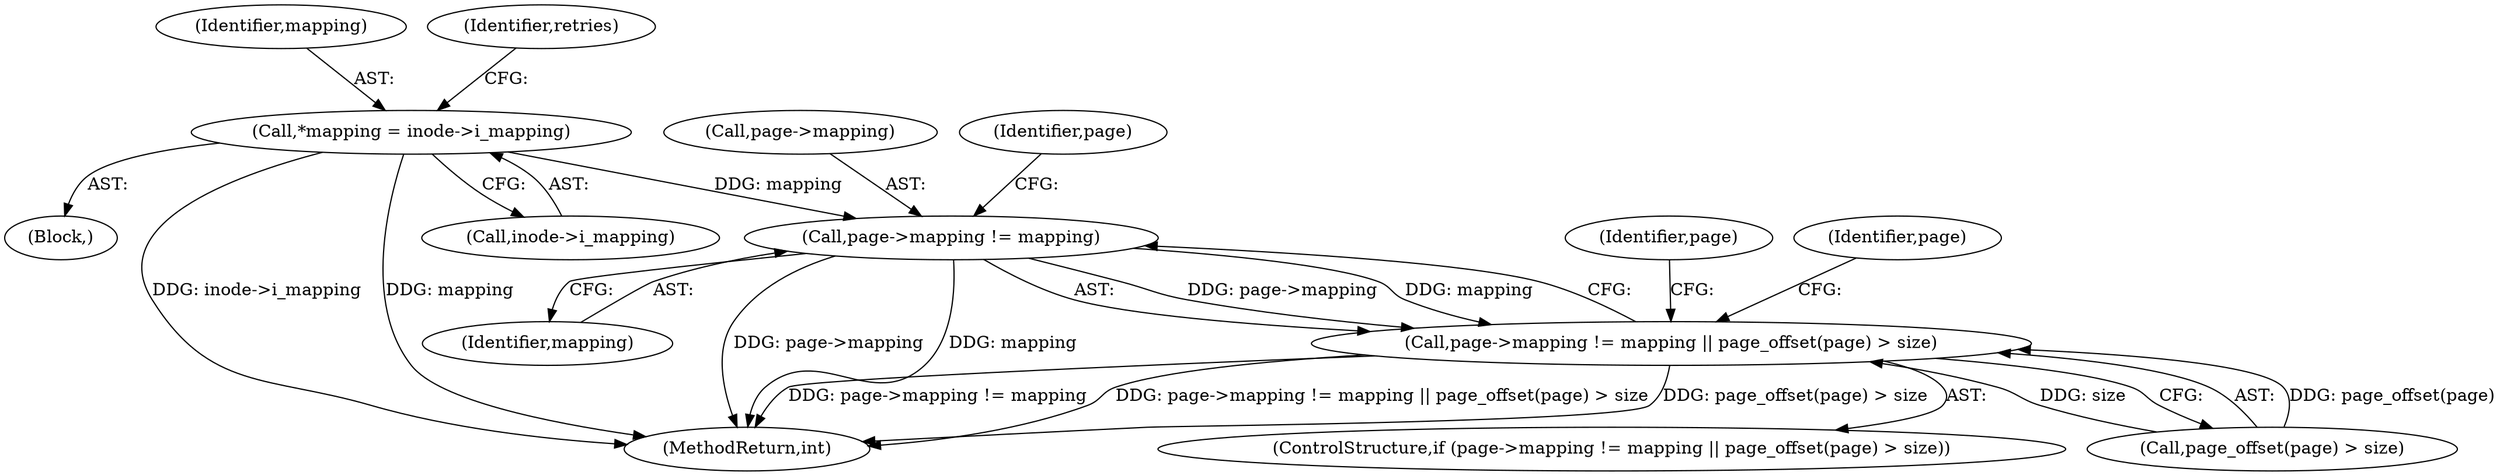 digraph "0_linux_ea3d7209ca01da209cda6f0dea8be9cc4b7a933b_5@pointer" {
"1000200" [label="(Call,page->mapping != mapping)"];
"1000130" [label="(Call,*mapping = inode->i_mapping)"];
"1000199" [label="(Call,page->mapping != mapping || page_offset(page) > size)"];
"1000130" [label="(Call,*mapping = inode->i_mapping)"];
"1000204" [label="(Identifier,mapping)"];
"1000131" [label="(Identifier,mapping)"];
"1000219" [label="(Identifier,page)"];
"1000201" [label="(Call,page->mapping)"];
"1000139" [label="(Identifier,retries)"];
"1000199" [label="(Call,page->mapping != mapping || page_offset(page) > size)"];
"1000132" [label="(Call,inode->i_mapping)"];
"1000207" [label="(Identifier,page)"];
"1000108" [label="(Block,)"];
"1000205" [label="(Call,page_offset(page) > size)"];
"1000198" [label="(ControlStructure,if (page->mapping != mapping || page_offset(page) > size))"];
"1000200" [label="(Call,page->mapping != mapping)"];
"1000211" [label="(Identifier,page)"];
"1000349" [label="(MethodReturn,int)"];
"1000200" -> "1000199"  [label="AST: "];
"1000200" -> "1000204"  [label="CFG: "];
"1000201" -> "1000200"  [label="AST: "];
"1000204" -> "1000200"  [label="AST: "];
"1000207" -> "1000200"  [label="CFG: "];
"1000199" -> "1000200"  [label="CFG: "];
"1000200" -> "1000349"  [label="DDG: page->mapping"];
"1000200" -> "1000349"  [label="DDG: mapping"];
"1000200" -> "1000199"  [label="DDG: page->mapping"];
"1000200" -> "1000199"  [label="DDG: mapping"];
"1000130" -> "1000200"  [label="DDG: mapping"];
"1000130" -> "1000108"  [label="AST: "];
"1000130" -> "1000132"  [label="CFG: "];
"1000131" -> "1000130"  [label="AST: "];
"1000132" -> "1000130"  [label="AST: "];
"1000139" -> "1000130"  [label="CFG: "];
"1000130" -> "1000349"  [label="DDG: inode->i_mapping"];
"1000130" -> "1000349"  [label="DDG: mapping"];
"1000199" -> "1000198"  [label="AST: "];
"1000199" -> "1000205"  [label="CFG: "];
"1000205" -> "1000199"  [label="AST: "];
"1000211" -> "1000199"  [label="CFG: "];
"1000219" -> "1000199"  [label="CFG: "];
"1000199" -> "1000349"  [label="DDG: page->mapping != mapping"];
"1000199" -> "1000349"  [label="DDG: page->mapping != mapping || page_offset(page) > size"];
"1000199" -> "1000349"  [label="DDG: page_offset(page) > size"];
"1000205" -> "1000199"  [label="DDG: page_offset(page)"];
"1000205" -> "1000199"  [label="DDG: size"];
}
